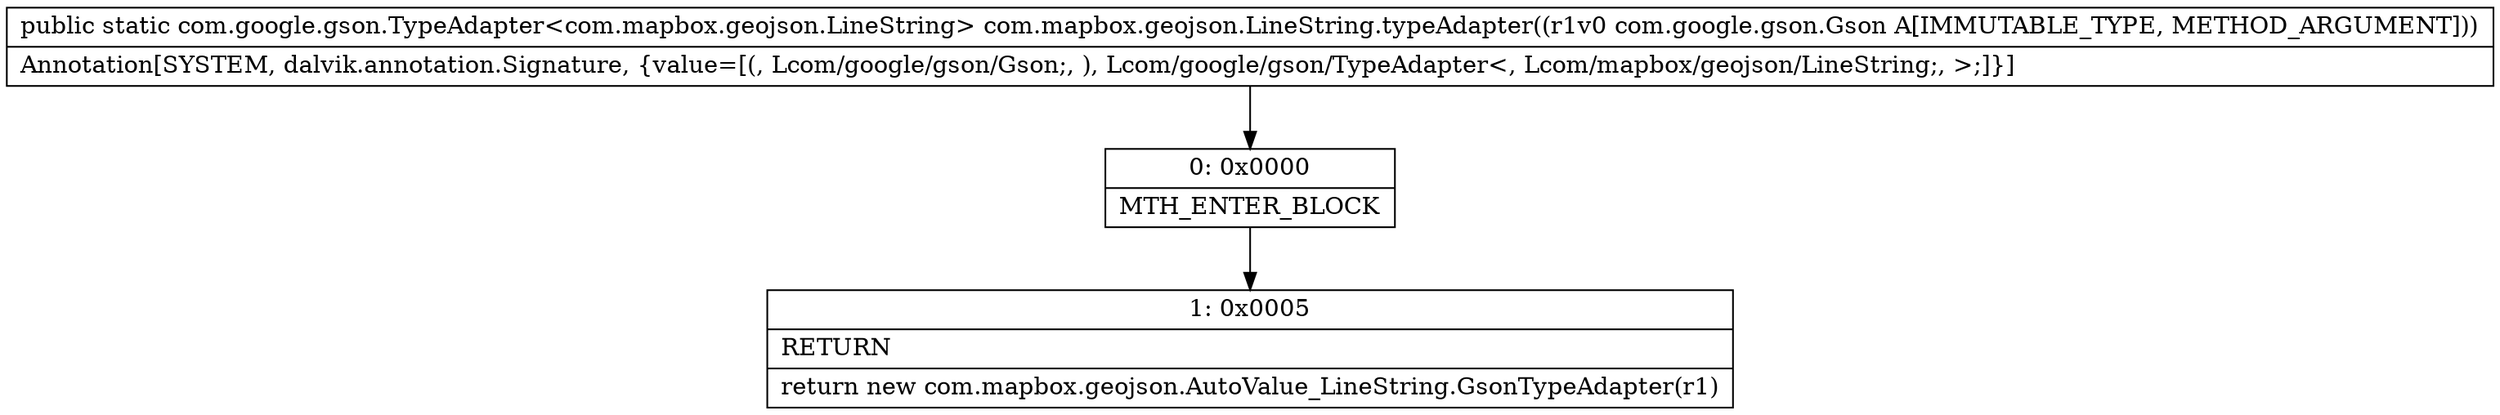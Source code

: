 digraph "CFG forcom.mapbox.geojson.LineString.typeAdapter(Lcom\/google\/gson\/Gson;)Lcom\/google\/gson\/TypeAdapter;" {
Node_0 [shape=record,label="{0\:\ 0x0000|MTH_ENTER_BLOCK\l}"];
Node_1 [shape=record,label="{1\:\ 0x0005|RETURN\l|return new com.mapbox.geojson.AutoValue_LineString.GsonTypeAdapter(r1)\l}"];
MethodNode[shape=record,label="{public static com.google.gson.TypeAdapter\<com.mapbox.geojson.LineString\> com.mapbox.geojson.LineString.typeAdapter((r1v0 com.google.gson.Gson A[IMMUTABLE_TYPE, METHOD_ARGUMENT]))  | Annotation[SYSTEM, dalvik.annotation.Signature, \{value=[(, Lcom\/google\/gson\/Gson;, ), Lcom\/google\/gson\/TypeAdapter\<, Lcom\/mapbox\/geojson\/LineString;, \>;]\}]\l}"];
MethodNode -> Node_0;
Node_0 -> Node_1;
}

